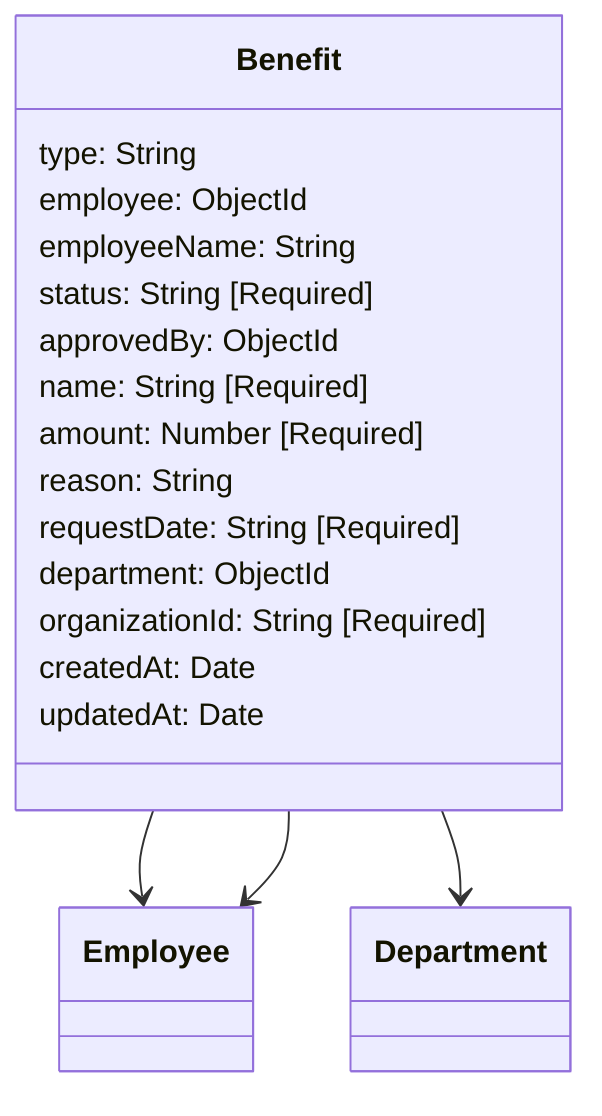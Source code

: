 classDiagram
  class Benefit {
    type: String
    employee: ObjectId
    employeeName: String
    status: String [Required]
    approvedBy: ObjectId
    name: String [Required]
    amount: Number [Required]
    reason: String
    requestDate: String [Required]
    department: ObjectId
    organizationId: String [Required]
    createdAt: Date
    updatedAt: Date
  }

  Benefit --> Employee
  Benefit --> Employee
  Benefit --> Department